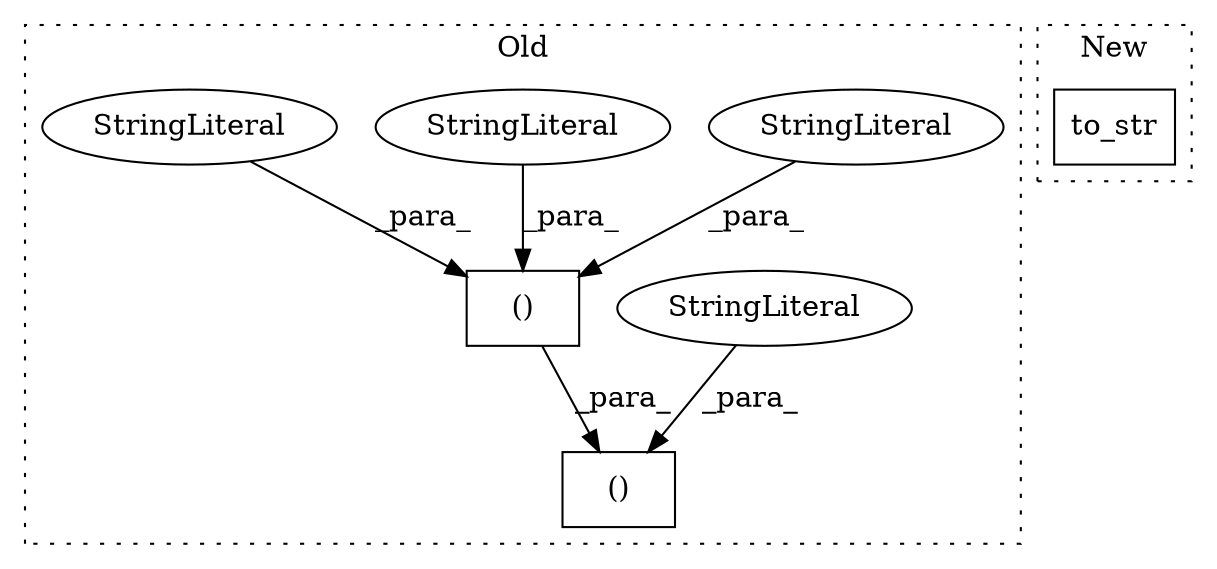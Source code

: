 digraph G {
subgraph cluster0 {
1 [label="()" a="106" s="1971" l="53" shape="box"];
3 [label="StringLiteral" a="45" s="1971" l="4" shape="ellipse"];
4 [label="()" a="106" s="1927" l="98" shape="box"];
5 [label="StringLiteral" a="45" s="1927" l="5" shape="ellipse"];
6 [label="StringLiteral" a="45" s="2015" l="9" shape="ellipse"];
7 [label="StringLiteral" a="45" s="1988" l="14" shape="ellipse"];
label = "Old";
style="dotted";
}
subgraph cluster1 {
2 [label="to_str" a="32" s="1667" l="8" shape="box"];
label = "New";
style="dotted";
}
1 -> 4 [label="_para_"];
3 -> 1 [label="_para_"];
5 -> 4 [label="_para_"];
6 -> 1 [label="_para_"];
7 -> 1 [label="_para_"];
}
